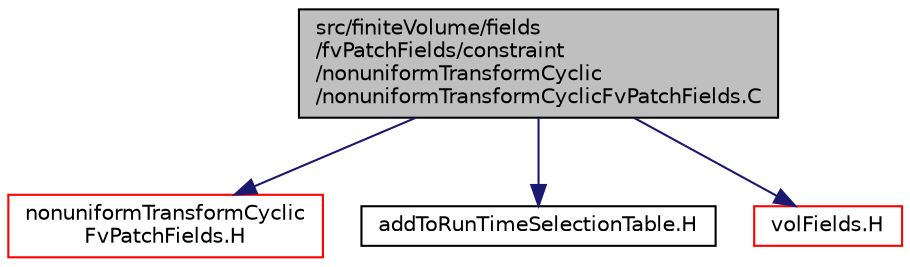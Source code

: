 digraph "src/finiteVolume/fields/fvPatchFields/constraint/nonuniformTransformCyclic/nonuniformTransformCyclicFvPatchFields.C"
{
  bgcolor="transparent";
  edge [fontname="Helvetica",fontsize="10",labelfontname="Helvetica",labelfontsize="10"];
  node [fontname="Helvetica",fontsize="10",shape=record];
  Node0 [label="src/finiteVolume/fields\l/fvPatchFields/constraint\l/nonuniformTransformCyclic\l/nonuniformTransformCyclicFvPatchFields.C",height=0.2,width=0.4,color="black", fillcolor="grey75", style="filled", fontcolor="black"];
  Node0 -> Node1 [color="midnightblue",fontsize="10",style="solid",fontname="Helvetica"];
  Node1 [label="nonuniformTransformCyclic\lFvPatchFields.H",height=0.2,width=0.4,color="red",URL="$a01802.html"];
  Node0 -> Node233 [color="midnightblue",fontsize="10",style="solid",fontname="Helvetica"];
  Node233 [label="addToRunTimeSelectionTable.H",height=0.2,width=0.4,color="black",URL="$a09989.html",tooltip="Macros for easy insertion into run-time selection tables. "];
  Node0 -> Node234 [color="midnightblue",fontsize="10",style="solid",fontname="Helvetica"];
  Node234 [label="volFields.H",height=0.2,width=0.4,color="red",URL="$a02912.html"];
}
